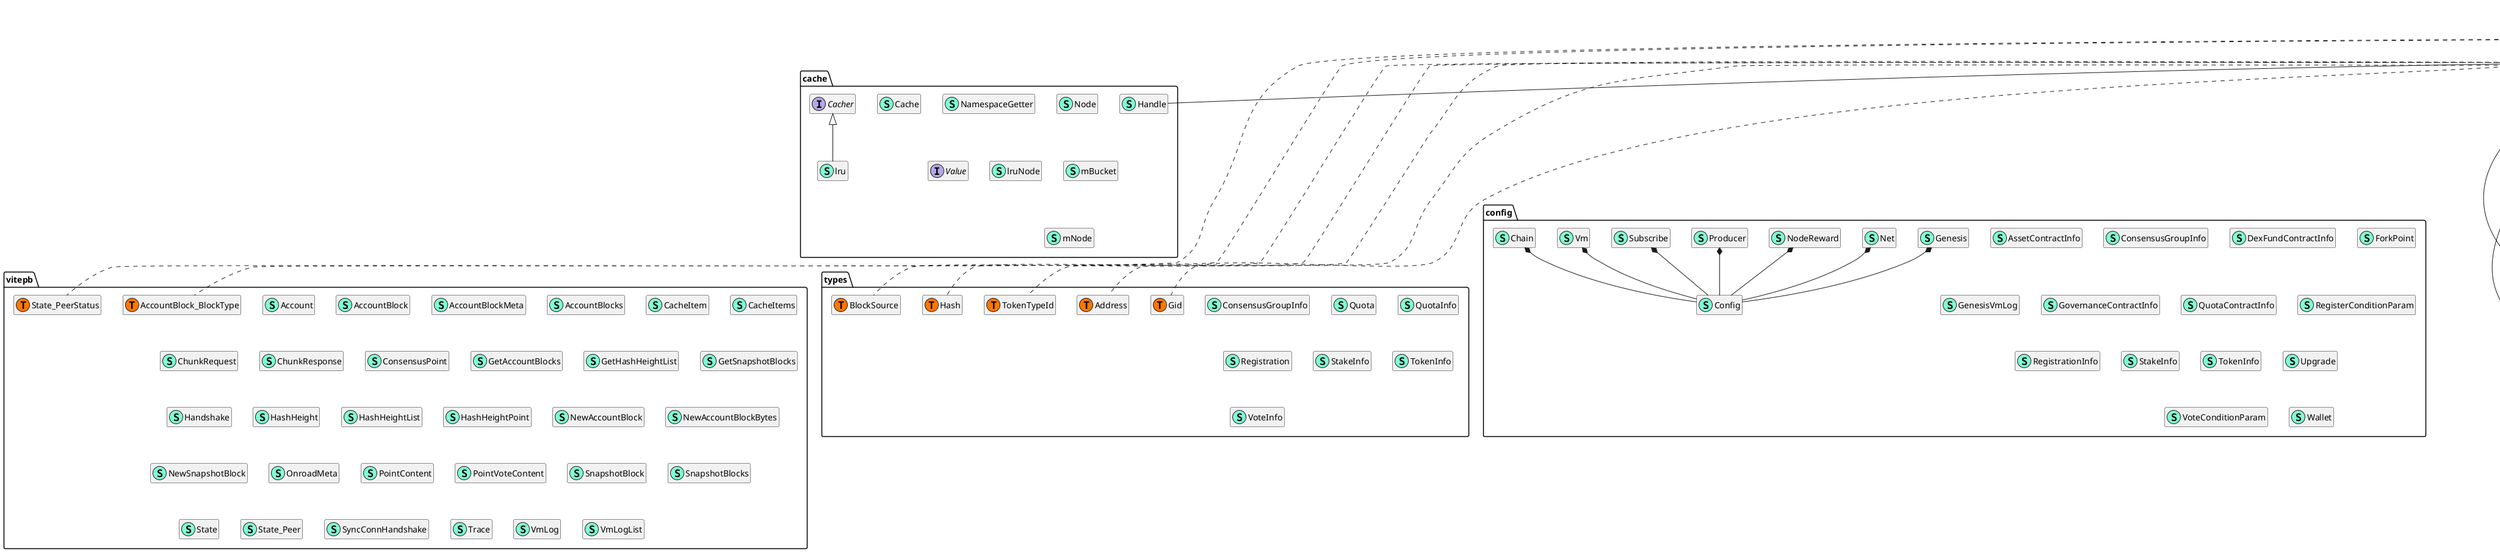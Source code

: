 @startuml
namespace bloom {
    class Buckets << (S,Aquamarine) >> {
        - data []byte
        - bucketSize uint8
        - max uint8
        - count uint
        - total uint

        - getBits(offset uint, length uint) uint32
        - setBits(offset uint32, length uint32, bits uint32) 

        + MaxBucketValue() uint8
        + FullRatio() float64
        + Set(bucket uint, value uint8) *Buckets
        + Get(bucket uint) uint32
        + Reset() *Buckets

    }
    class Filter << (S,Aquamarine) >> {
        - buckets []*Buckets
        - hash hash.Hash64
        - m uint
        - k uint
        - rw sync.RWMutex

        - testHashUnlocked(lower uint32, upper uint32) bool
        - addHashUnlocked(lower uint32, upper uint32) 

        + Test(data []byte) bool
        + Add(data []byte) 
        + TestAndAdd(data []byte) bool

    }
}


namespace cache {
    class Cache << (S,Aquamarine) >> {
        - mu sync.RWMutex
        - mHead unsafe.Pointer
        - nodes int32
        - size int32
        - cacher Cacher
        - closed bool

        - getBucket(hash uint32) (*mNode, *mBucket)
        - delete(n *Node) bool

        + Nodes() int
        + Size() int
        + Capacity() int
        + SetCapacity(capacity int) 
        + Get(ns uint64, key uint64, setFunc <font color=blue>func</font>() (int, Value)) *Handle
        + Delete(ns uint64, key uint64, onDel <font color=blue>func</font>() ) bool
        + Evict(ns uint64, key uint64) bool
        + EvictNS(ns uint64) 
        + EvictAll() 
        + Close() error
        + CloseWeak() error

    }
    interface Cacher  {
        + Capacity() int
        + SetCapacity(capacity int) 
        + Promote(n *Node) 
        + Ban(n *Node) 
        + Evict(n *Node) 
        + EvictNS(ns uint64) 
        + EvictAll() 
        + Close() error

    }
    class Handle << (S,Aquamarine) >> {
        - n unsafe.Pointer

        + Value() Value
        + Release() 

    }
    class NamespaceGetter << (S,Aquamarine) >> {
        + Cache *Cache
        + NS uint64

        + Get(key uint64, setFunc <font color=blue>func</font>() (int, Value)) *Handle

    }
    class Node << (S,Aquamarine) >> {
        - r *Cache
        - hash uint32
        - ns uint64
        - mu sync.Mutex
        - size int
        - value Value
        - ref int32
        - onDel []<font color=blue>func</font>() 

        + CacheData unsafe.Pointer

        - unref() 
        - unrefLocked() 

        + NS() uint64
        + Key() uint64
        + Size() int
        + Value() Value
        + Ref() int32
        + GetHandle() *Handle

    }
    interface Value  {
    }
    class lru << (S,Aquamarine) >> {
        - mu sync.Mutex
        - capacity int
        - used int
        - recent lruNode

        - reset() 

        + Capacity() int
        + SetCapacity(capacity int) 
        + Promote(n *Node) 
        + Ban(n *Node) 
        + Evict(n *Node) 
        + EvictNS(ns uint64) 
        + EvictAll() 
        + Close() error

    }
    class lruNode << (S,Aquamarine) >> {
        - n *Node
        - h *Handle
        - ban bool
        - next *lruNode

        - insert(at *lruNode) 
        - remove() 

    }
    class mBucket << (S,Aquamarine) >> {
        - mu sync.Mutex
        - node []*Node
        - frozen bool

        - freeze() []*Node
        - get(r *Cache, h *mNode, hash uint32, ns uint64, key uint64, noset bool) (bool, *Node)
        - delete(r *Cache, h *mNode, hash uint32, ns uint64, key uint64) bool

    }
    class mNode << (S,Aquamarine) >> {
        - buckets []unsafe.Pointer
        - mask uint32
        - pred unsafe.Pointer
        - resizeInProgess int32
        - overflow int32
        - growThreshold int32
        - shrinkThreshold int32

        - initBucket(i uint32) *mBucket
        - initBuckets() 

    }
}

"util.Releaser" <|-- "cache.Handle"
"cache.Cacher" <|-- "cache.lru"

namespace common {
    class CondTimer << (S,Aquamarine) >> {
        - cd *sync.Cond
        - notifyNum uint32
        - closed <font color=blue>chan</font> <font color=blue>struct</font>{}

        + Wait() 
        + Broadcast() 
        + Signal() 
        + Start(t time.Duration) 
        + Stop() 

    }
    interface Lifecycle  {
        + Init() 
        + Start() 
        + Stop() 
        + GetStatus() int32

    }
    class LifecycleStatus << (S,Aquamarine) >> {
        + Status int32

        + PreInit() bool
        + PostInit() bool
        + PreStart() bool
        + PostStart() bool
        + PreStop() bool
        + PostStop() bool
        + Stopped() bool
        + GetStatus() int32

    }
    class NonBlockLock << (S,Aquamarine) >> {
        - b int32

        + TryLock() bool
        + Lock() 
        + UnLock() bool

    }
    class TimeoutCond << (S,Aquamarine) >> {
        - notifyNum uint32
        - signal <font color=blue>chan</font> uint8

        + L sync.Locker

        + Wait() 
        + WaitTimeout(t time.Duration) error
        + Broadcast() 
        + Signal() 

    }
    class Version << (S,Aquamarine) >> {
        - version uint64

        + Inc() 
        + Val() uint64

    }
}


namespace comparer {
    interface BasicComparer  {
        + Compare(a []byte, b []byte) int

    }
    interface Comparer  {
        + Name() string
        + Separator(dst []byte, a []byte, b []byte) []byte
        + Successor(dst []byte, b []byte) []byte

    }
    class bytesComparer << (S,Aquamarine) >> {
        + Compare(a []byte, b []byte) int
        + Name() string
        + Separator(dst []byte, a []byte, b []byte) []byte
        + Successor(dst []byte, b []byte) []byte

    }
}
"comparer.BasicComparer" *-- "comparer.Comparer"

"comparer.BasicComparer" <|-- "comparer.bytesComparer"
"comparer.Comparer" <|-- "comparer.bytesComparer"

namespace config {
    class AssetContractInfo << (S,Aquamarine) >> {
        + TokenInfoMap <font color=blue>map</font>[string]*TokenInfo
        + LogList []*GenesisVmLog

    }
    class Chain << (S,Aquamarine) >> {
        + LedgerGcRetain uint64
        + GenesisFile string
        + LedgerGc bool
        + OpenPlugins bool
        + VmLogWhiteList []types.Address
        + VmLogAll bool

    }
    class Config << (S,Aquamarine) >> {
        + DataDir string
        + LogLevel string

        + RunLogDir() string

    }
    class ConsensusGroupInfo << (S,Aquamarine) >> {
        + NodeCount uint8
        + Interval int64
        + PerCount int64
        + RandCount uint8
        + RandRank uint8
        + Repeat uint16
        + CheckLevel uint8
        + CountingTokenId types.TokenTypeId
        + RegisterConditionId uint8
        + RegisterConditionParam RegisterConditionParam
        + VoteConditionId uint8
        + VoteConditionParam VoteConditionParam
        + Owner types.Address
        + StakeAmount *big.Int
        + ExpirationHeight uint64

    }
    class DexFundContractInfo << (S,Aquamarine) >> {
        + Owner *types.Address

    }
    class ForkPoint << (S,Aquamarine) >> {
        + Height uint64
        + Version uint32

    }
    class Genesis << (S,Aquamarine) >> {
        + GenesisAccountAddress *types.Address
        + UpgradeCfg *Upgrade
        + GovernanceInfo *GovernanceContractInfo
        + AssetInfo *AssetContractInfo
        + QuotaInfo *QuotaContractInfo
        + AccountBalanceMap <font color=blue>map</font>[string]<font color=blue>map</font>[string]*big.Int
        + DexFundInfo *DexFundContractInfo

        + UnmarshalJSON(data []byte) error

    }
    class GenesisVmLog << (S,Aquamarine) >> {
        + Data string
        + Topics []types.Hash

    }
    class GovernanceContractInfo << (S,Aquamarine) >> {
        + ConsensusGroupInfoMap <font color=blue>map</font>[string]*ConsensusGroupInfo
        + RegistrationInfoMap <font color=blue>map</font>[string]<font color=blue>map</font>[string]*RegistrationInfo
        + HisNameMap <font color=blue>map</font>[string]<font color=blue>map</font>[string]string
        + VoteStatusMap <font color=blue>map</font>[string]<font color=blue>map</font>[string]string

    }
    class Net << (S,Aquamarine) >> {
        + Single bool
        + Name string
        + NetID int
        + ListenInterface string
        + Port int
        + FilePort int
        + PublicAddress string
        + FilePublicAddress string
        + DataDir string
        + PeerKey string
        + Discover bool
        + BootNodes []string
        + BootSeeds []string
        + StaticNodes []string
        + MaxPeers int
        + MaxInboundRatio int
        + MinPeers int
        + MaxPendingPeers int
        + ForwardStrategy string
        + AccessControl string
        + AccessAllowKeys []string
        + AccessDenyKeys []string
        + BlackBlockHashList []string
        + WhiteBlockList []string
        + MineKey ed25519.PrivateKey

        + Init() (ed25519.PrivateKey, error)

    }
    class NodeReward << (S,Aquamarine) >> {
        + RewardAddr string
        + Name string
        + SecretPub *string

    }
    class Producer << (S,Aquamarine) >> {
        - coinbase types.Address
        - index uint32

        + Producer bool
        + Coinbase string
        + EntropyStorePath string
        + ExternalMiner bool

        + IsMine() bool
        + GetCoinbase() types.Address
        + GetIndex() uint32
        + Parse() error

    }
    class QuotaContractInfo << (S,Aquamarine) >> {
        + StakeInfoMap <font color=blue>map</font>[string][]*StakeInfo
        + StakeBeneficialMap <font color=blue>map</font>[string]*big.Int

    }
    class RegisterConditionParam << (S,Aquamarine) >> {
        + StakeAmount *big.Int
        + StakeToken types.TokenTypeId
        + StakeHeight uint64

    }
    class RegistrationInfo << (S,Aquamarine) >> {
        + BlockProducingAddress *types.Address
        + StakeAddress *types.Address
        + Amount *big.Int
        + ExpirationHeight uint64
        + RewardTime int64
        + RevokeTime int64
        + HistoryAddressList []types.Address

    }
    class StakeInfo << (S,Aquamarine) >> {
        + Amount *big.Int
        + ExpirationHeight uint64
        + Beneficiary *types.Address

    }
    class Subscribe << (S,Aquamarine) >> {
        + IsSubscribe bool

    }
    class TokenInfo << (S,Aquamarine) >> {
        + TokenName string
        + TokenSymbol string
        + TotalSupply *big.Int
        + Decimals uint8
        + Owner types.Address
        + MaxSupply *big.Int
        + IsOwnerBurnOnly bool
        + IsReIssuable bool

    }
    class Upgrade << (S,Aquamarine) >> {
        + Level string
        + Points <font color=blue>map</font>[string]*upgrade.UpgradePoint

        + MakeUpgradeBox() upgrade.UpgradeBox

    }
    class Vm << (S,Aquamarine) >> {
        + IsVmTest bool
        + IsUseVmTestParam bool
        + IsUseQuotaTestParam bool
        + IsVmDebug bool

    }
    class VoteConditionParam << (S,Aquamarine) >> {
    }
    class Wallet << (S,Aquamarine) >> {
        + DataDir string
        + MaxSearchIndex uint32

    }
}
"config.Chain" *-- "config.Config"
"config.Genesis" *-- "config.Config"
"config.Net" *-- "config.Config"
"config.NodeReward" *-- "config.Config"
"config.Producer" *-- "config.Config"
"config.Subscribe" *-- "config.Config"
"config.Vm" *-- "config.Config"


namespace db {
    class MemDB << (S,Aquamarine) >> {
        - storage *memdb.DB
        - seq uint64
        - copyMu sync.RWMutex

        + GetDb() *memdb.DB
        + GetSeq() uint64
        + Put(key []byte, value []byte) 
        + Delete(key []byte) 
        + Len() int
        + Size() int

    }
    class MergedIterator << (S,Aquamarine) >> {
        - cmp comparer.BasicComparer
        - isDelete <font color=blue>func</font>([]byte) bool
        - iters []interfaces.StorageIterator
        - iterStatus []byte
        - index int
        - keys [][]byte
        - prevKey []byte
        - err error
        - directionToNext bool

        - reset() 
        - step(toNext bool) bool

        + Last() bool
        + Prev() bool
        + Next() bool
        + Seek(seeKey []byte) bool
        + Key() []byte
        + Value() []byte
        + Error() error
        + Release() 

    }
}

"leveldb.BatchReplay" <|-- "db.MemDB"
"iterator.Iterator" <|-- "db.MergedIterator"
"util.Releaser" <|-- "db.MergedIterator"

namespace errors {
    class ErrCorrupted << (S,Aquamarine) >> {
        + Fd storage.FileDesc
        + Err error

        + Error() string

    }
    class ErrMissingFiles << (S,Aquamarine) >> {
        + Fds []storage.FileDesc

        + Error() string

    }
}


namespace filter {
    interface Buffer  {
        + Alloc(n int) []byte
        + Write(p []byte) (int, error)
        + WriteByte(c byte) error

    }
    interface Filter  {
        + Name() string
        + NewGenerator() FilterGenerator
        + Contains(filter []byte, key []byte) bool

    }
    interface FilterGenerator  {
        + Add(key []byte) 
        + Generate(b Buffer) 

    }
    class bloomFilter << (S,Aquamarine) >> {
        + Name() string
        + Contains(filter []byte, key []byte) bool
        + NewGenerator() FilterGenerator

    }
    class bloomFilterGenerator << (S,Aquamarine) >> {
        - n int
        - k uint8
        - keyHashes []uint32

        + Add(key []byte) 
        + Generate(b Buffer) 

    }
    class filter.bloomFilter << (T, #FF7700) >>  {
    }
}

"filter.Filter" <|-- "filter.bloomFilter"
"filter.FilterGenerator" <|-- "filter.bloomFilterGenerator"

namespace helper {
    interface Source64  {
        + Seed(seed int64) 
        + Uint64() uint64

    }
    class rngSource << (S,Aquamarine) >> {
        - tap int
        - feed int
        - vec []int64

        + Seed(seed int64) 
        + Uint64() uint64

    }
}

"helper.Source64" <|-- "helper.rngSource"

namespace hexutil {
    class Big << (S,Aquamarine) >> {
        + MarshalText() ([]byte, error)
        + UnmarshalJSON(input []byte) error
        + UnmarshalText(input []byte) error
        + ToInt() *big.Int
        + String() string

    }
    class Bytes << (S,Aquamarine) >> {
        + MarshalText() ([]byte, error)
        + UnmarshalJSON(input []byte) error
        + UnmarshalText(input []byte) error
        + String() string

    }
    class Uint << (S,Aquamarine) >> {
        + MarshalText() ([]byte, error)
        + UnmarshalJSON(input []byte) error
        + UnmarshalText(input []byte) error
        + String() string

    }
    class Uint64 << (S,Aquamarine) >> {
        + MarshalText() ([]byte, error)
        + UnmarshalJSON(input []byte) error
        + UnmarshalText(input []byte) error
        + String() string

    }
    class decError << (S,Aquamarine) >> {
        - msg string

        + Error() string

    }
    class hexutil.Big << (T, #FF7700) >>  {
    }
    class hexutil.Bytes << (T, #FF7700) >>  {
    }
    class hexutil.Uint << (T, #FF7700) >>  {
    }
    class hexutil.Uint64 << (T, #FF7700) >>  {
    }
    class "big.Int" as bigInt {
        'This class was created so that we can correctly have an alias pointing to this name. Since it contains dots that can break namespaces
    }
}


namespace iterator {
    interface Array  {
        + Index(i int) []byte

    }
    interface ArrayIndexer  {
        + Get(i int) Iterator

    }
    interface BasicArray  {
        + Len() int
        + Search(key []byte) int

    }
    interface CommonIterator  {
        + Valid() bool
        + Error() error

    }
    interface ErrorCallbackSetter  {
        + SetErrorCallback(f <font color=blue>func</font>(error) ) 

    }
    interface Iterator  {
        + Key() []byte
        + Value() []byte

    }
    interface IteratorIndexer  {
        + Get() Iterator

    }
    interface IteratorSeeker  {
        + First() bool
        + Last() bool
        + Seek(key []byte) bool
        + Next() bool
        + Prev() bool

    }
    class arrayIterator << (S,Aquamarine) >> {
        - array Array
        - pos int
        - key []byte

        - updateKV() 

        + Key() []byte
        + Value() []byte

    }
    class arrayIteratorIndexer << (S,Aquamarine) >> {
        - array ArrayIndexer

        + Get() Iterator

    }
    class basicArrayIterator << (S,Aquamarine) >> {
        - array BasicArray
        - pos int
        - err error

        + Valid() bool
        + First() bool
        + Last() bool
        + Seek(key []byte) bool
        + Next() bool
        + Prev() bool
        + Error() error

    }
    class emptyIterator << (S,Aquamarine) >> {
        - err error

        - rErr() 

        + Valid() bool
        + First() bool
        + Last() bool
        + Seek(key []byte) bool
        + Next() bool
        + Prev() bool
        + Key() []byte
        + Value() []byte
        + Error() error

    }
    class indexedIterator << (S,Aquamarine) >> {
        - index IteratorIndexer
        - strict bool
        - data Iterator
        - err error
        - errf <font color=blue>func</font>(error) 
        - closed bool

        - setData() 
        - clearData() 
        - indexErr() 
        - dataErr() bool

        + Valid() bool
        + First() bool
        + Last() bool
        + Seek(key []byte) bool
        + Next() bool
        + Prev() bool
        + Key() []byte
        + Value() []byte
        + Release() 
        + Error() error
        + SetErrorCallback(f <font color=blue>func</font>(error) ) 

    }
    class iterator.dir << (T, #FF7700) >>  {
    }
    class mergedIterator << (S,Aquamarine) >> {
        - cmp comparer.Comparer
        - iters []Iterator
        - strict bool
        - keys [][]byte
        - index int
        - dir dir
        - err error
        - errf <font color=blue>func</font>(error) 
        - releaser util.Releaser

        - iterErr(iter Iterator) bool
        - next() bool
        - prev() bool

        + Valid() bool
        + First() bool
        + Last() bool
        + Seek(key []byte) bool
        + Next() bool
        + Prev() bool
        + Key() []byte
        + Value() []byte
        + Release() 
        + SetReleaser(releaser util.Releaser) 
        + Error() error
        + SetErrorCallback(f <font color=blue>func</font>(error) ) 

    }
}
"iterator.BasicArray" *-- "iterator.Array"
"iterator.BasicArray" *-- "iterator.ArrayIndexer"
"iterator.IteratorSeeker" *-- "iterator.CommonIterator"
"iterator.CommonIterator" *-- "iterator.Iterator"
"iterator.CommonIterator" *-- "iterator.IteratorIndexer"
"iterator.basicArrayIterator" *-- "iterator.arrayIterator"
"iterator.basicArrayIterator" *-- "iterator.arrayIteratorIndexer"
"util.BasicReleaser" *-- "iterator.basicArrayIterator"
"util.BasicReleaser" *-- "iterator.emptyIterator"
"util.BasicReleaser" *-- "iterator.indexedIterator"

"iterator.Iterator" <|-- "iterator.arrayIterator"
"iterator.IteratorIndexer" <|-- "iterator.arrayIteratorIndexer"
"iterator.CommonIterator" <|-- "iterator.basicArrayIterator"
"iterator.IteratorSeeker" <|-- "iterator.basicArrayIterator"
"iterator.CommonIterator" <|-- "iterator.emptyIterator"
"iterator.Iterator" <|-- "iterator.emptyIterator"
"iterator.IteratorSeeker" <|-- "iterator.emptyIterator"
"iterator.CommonIterator" <|-- "iterator.indexedIterator"
"iterator.ErrorCallbackSetter" <|-- "iterator.indexedIterator"
"iterator.Iterator" <|-- "iterator.indexedIterator"
"iterator.IteratorSeeker" <|-- "iterator.indexedIterator"
"util.Releaser" <|-- "iterator.indexedIterator"
"iterator.CommonIterator" <|-- "iterator.mergedIterator"
"iterator.ErrorCallbackSetter" <|-- "iterator.mergedIterator"
"iterator.Iterator" <|-- "iterator.mergedIterator"
"iterator.IteratorSeeker" <|-- "iterator.mergedIterator"
"util.ReleaseSetter" <|-- "iterator.mergedIterator"
"util.Releaser" <|-- "iterator.mergedIterator"

namespace journal {
    interface Dropper  {
        + Drop(err error) 

    }
    class ErrCorrupted << (S,Aquamarine) >> {
        + Size int
        + Reason string

        + Error() string

    }
    class Reader << (S,Aquamarine) >> {
        - r io.Reader
        - dropper Dropper
        - strict bool
        - checksum bool
        - seq int
        - i int
        - n int
        - last bool
        - err error
        - buf []byte

        - corrupt(n int, reason string, skip bool) error
        - nextChunk(first bool) error

        + Next() (io.Reader, error)
        + Reset(reader io.Reader, dropper Dropper, strict bool, checksum bool) error

    }
    class Writer << (S,Aquamarine) >> {
        - w io.Writer
        - seq int
        - f flusher
        - i int
        - written int
        - first bool
        - pending bool
        - err error
        - buf []byte

        - fillHeader(last bool) 
        - writeBlock() 
        - writePending() 

        + Close() error
        + Flush() error
        + Reset(writer io.Writer) error
        + Next() (io.Writer, error)

    }
    interface flusher  {
        + Flush() error

    }
    class singleReader << (S,Aquamarine) >> {
        - r *Reader
        - seq int
        - err error

        + Read(p []byte) (int, error)
        + ReadByte() (byte, error)

    }
    class singleWriter << (S,Aquamarine) >> {
        - w *Writer
        - seq int

        + Write(p []byte) (int, error)

    }
}

"journal.flusher" <|-- "journal.Writer"

namespace leveldb {
    class Batch << (S,Aquamarine) >> {
        - data []byte
        - index []batchIndex
        - internalLen int

        - grow(n int) 
        - appendRec(kt keyType, key []byte, value []byte) 
        - replayInternal(fn <font color=blue>func</font>(int, keyType, []byte, []byte) error) error
        - append(p *Batch) 
        - decode(data []byte, expectedLen int) error
        - putMem(seq uint64, mdb *memdb.DB) error
        - revertMem(seq uint64, mdb *memdb.DB) error

        + Put(key []byte, value []byte) 
        + Delete(key []byte) 
        + Dump() []byte
        + Load(data []byte) error
        + Replay(r BatchReplay) error
        + Len() int
        + Size() int
        + Reset() 
        + Append(p *Batch) 

    }
    interface BatchReplay  {
        + Put(key []byte, value []byte) 
        + Delete(key []byte) 

    }
    class DB << (S,Aquamarine) >> {
        - seq uint64
        - cWriteDelay int64
        - cWriteDelayN int32
        - inWritePaused int32
        - aliveSnaps int32
        - s *session
        - memMu sync.RWMutex
        - memPool <font color=blue>chan</font> *memdb.DB
        - mem *memDB
        - journal *journal.Writer
        - journalWriter storage.Writer
        - journalFd storage.FileDesc
        - frozenJournalFd storage.FileDesc
        - frozenSeq uint64
        - snapsMu sync.Mutex
        - snapsList *list.List
        - batchPool sync.Pool
        - writeMergeC <font color=blue>chan</font> writeMerge
        - writeMergedC <font color=blue>chan</font> bool
        - writeLockC <font color=blue>chan</font> <font color=blue>struct</font>{}
        - writeAckC <font color=blue>chan</font> error
        - writeDelay time.Duration
        - writeDelayN int
        - tr *Transaction
        - compCommitLk sync.Mutex
        - tcompCmdC <font color=blue>chan</font> cCmd
        - tcompPauseC <font color=blue>chan</font> <font color=blue>chan</font> <font color=blue>struct</font>{}
        - mcompCmdC <font color=blue>chan</font> cCmd
        - compErrC <font color=blue>chan</font> error
        - compPerErrC <font color=blue>chan</font> error
        - compErrSetC <font color=blue>chan</font> error
        - compWriteLocking bool
        - compStats cStats
        - memdbMaxLevel int
        - closeW sync.WaitGroup
        - closeC <font color=blue>chan</font> <font color=blue>struct</font>{}
        - closed uint32
        - closer io.Closer

        - recoverJournal() error
        - recoverJournalRO() error
        - get(auxm *memdb.DB, auxt tFiles, key []byte, seq uint64, ro *opt.ReadOptions) ([]byte, error)
        - has(auxm *memdb.DB, auxt tFiles, key []byte, seq uint64, ro *opt.ReadOptions) (bool, error)
        - compactionError() 
        - compactionTransact(name string, t compactionTransactInterface) 
        - compactionTransactFunc(name string, run <font color=blue>func</font>(*compactionTransactCounter) error, revert <font color=blue>func</font>() error) 
        - compactionExitTransact() 
        - compactionCommit(name string, rec *sessionRecord) 
        - memCompaction() 
        - tableCompaction(c *compaction, noTrivial bool) 
        - tableRangeCompaction(level int, umin []byte, umax []byte) error
        - tableAutoCompaction() 
        - tableNeedCompaction() bool
        - pauseCompaction(ch <font color=blue>chan</font> <font color=blue>struct</font>{}) 
        - compTrigger(compC <font color=blue>chan</font> cCmd) 
        - compTriggerWait(compC <font color=blue>chan</font> cCmd) error
        - compTriggerRange(compC <font color=blue>chan</font> cCmd, level int, min []byte, max []byte) error
        - mCompaction() 
        - tCompaction() 
        - newRawIterator(auxm *memDB, auxt tFiles, slice *util.Range, ro *opt.ReadOptions) iterator.Iterator
        - newIterator(auxm *memDB, auxt tFiles, seq uint64, slice *util.Range, ro *opt.ReadOptions) *dbIter
        - newRawIterator2(auxm *memdb.DB, auxt tFiles, slice *util.Range, ro *opt.ReadOptions) iterator.Iterator
        - newIterator2(auxm *memdb.DB, auxt tFiles, seq uint64, slice *util.Range, ro *opt.ReadOptions) *dbIter
        - iterSamplingRate() int
        - acquireSnapshot() *snapshotElement
        - releaseSnapshot(se *snapshotElement) 
        - minSeq() uint64
        - newSnapshot() *Snapshot
        - addSeq(delta uint64) 
        - sampleSeek(ikey internalKey) 
        - mpoolPut(mem *memdb.DB) 
        - mpoolGet(n int) *memDB
        - mpoolDrain() 
        - newMem(n int) (*memDB, error)
        - getMems() *memDB
        - getEffectiveMem() *memDB
        - hasFrozenMem() bool
        - getFrozenMem() *memDB
        - dropFrozenMem() 
        - clearMems() 
        - setClosed() bool
        - isClosed() bool
        - ok() error
        - waitCompaction() error
        - log(v ...<font color=blue>interface</font>{}) 
        - logf(format string, v ...<font color=blue>interface</font>{}) 
        - checkAndCleanFiles() error
        - writeJournal(batches []*Batch, seq uint64, sync bool) error
        - rotateMem(n int, wait bool) (*memDB, error)
        - flush(n int) (*memDB, int, error)
        - unlockWrite(overflow bool, merged int, err error) 
        - writeLocked(batch *Batch, ourBatch *Batch, merge bool, sync bool) error
        - putRec(kt keyType, key []byte, value []byte, wo *opt.WriteOptions) error

        + Get(key []byte, ro *opt.ReadOptions) ([]byte, error)
        + Get2(key []byte, ro *opt.ReadOptions, auxm *memdb.DB, seq uint64) ([]byte, error)
        + Has(key []byte, ro *opt.ReadOptions) (bool, error)
        + NewIterator(slice *util.Range, ro *opt.ReadOptions) iterator.Iterator
        + NewIterator2(slice *util.Range, ro *opt.ReadOptions, auxm *memdb.DB, seq uint64) iterator.Iterator
        + GetSnapshot() (*Snapshot, error)
        + GetProperty(name string) (string, error)
        + Stats(s *DBStats) error
        + SizeOf(ranges []util.Range) (Sizes, error)
        + Close() error
        + GetSeq() uint64
        + SetSeq(seq uint64) 
        + OpenTransaction() (*Transaction, error)
        + Write(batch *Batch, wo *opt.WriteOptions) error
        + Put(key []byte, value []byte, wo *opt.WriteOptions) error
        + Delete(key []byte, wo *opt.WriteOptions) error
        + CompactRange(r util.Range) error
        + SetReadOnly() error

    }
    class DBStats << (S,Aquamarine) >> {
        + WriteDelayCount int32
        + WriteDelayDuration time.Duration
        + WritePaused bool
        + AliveSnapshots int32
        + AliveIterators int32
        + IOWrite uint64
        + IORead uint64
        + BlockCacheSize int
        + OpenedTablesCount int
        + LevelSizes []int64
        + LevelTablesCounts []int
        + LevelRead []int64
        + LevelWrite []int64
        + LevelDurations []time.Duration

    }
    class ErrBatchCorrupted << (S,Aquamarine) >> {
        + Reason string

        + Error() string

    }
    class ErrInternalKeyCorrupted << (S,Aquamarine) >> {
        + Ikey []byte
        + Reason string

        + Error() string

    }
    class ErrManifestCorrupted << (S,Aquamarine) >> {
        + Field string
        + Reason string

        + Error() string

    }
    class IComparer << (S,Aquamarine) >> {
        - ucmp comparer.Comparer

        - uName() string
        - uCompare(a []byte, b []byte) int
        - uSeparator(dst []byte, a []byte, b []byte) []byte
        - uSuccessor(dst []byte, b []byte) []byte

        + Name() string
        + Compare(a []byte, b []byte) int
        + Separator(dst []byte, a []byte, b []byte) []byte
        + Successor(dst []byte, b []byte) []byte

    }
    interface Reader  {
        + Get(key []byte, ro *opt.ReadOptions) ([]byte, error)
        + NewIterator(slice *util.Range, ro *opt.ReadOptions) iterator.Iterator

    }
    class Sizes << (S,Aquamarine) >> {
        + Sum() int64

    }
    class Snapshot << (S,Aquamarine) >> {
        - db *DB
        - elem *snapshotElement
        - mu sync.RWMutex
        - released bool

        + String() string
        + Get(key []byte, ro *opt.ReadOptions) ([]byte, error)
        + Has(key []byte, ro *opt.ReadOptions) (bool, error)
        + NewIterator(slice *util.Range, ro *opt.ReadOptions) iterator.Iterator
        + Release() 

    }
    class Transaction << (S,Aquamarine) >> {
        - db *DB
        - lk sync.RWMutex
        - seq uint64
        - mem *memDB
        - tables tFiles
        - ikScratch []byte
        - rec sessionRecord
        - stats cStatStaging
        - closed bool

        - flush() error
        - put(kt keyType, key []byte, value []byte) error
        - setDone() 
        - discard() 

        + Get(key []byte, ro *opt.ReadOptions) ([]byte, error)
        + Has(key []byte, ro *opt.ReadOptions) (bool, error)
        + NewIterator(slice *util.Range, ro *opt.ReadOptions) iterator.Iterator
        + Put(key []byte, value []byte, wo *opt.WriteOptions) error
        + Delete(key []byte, wo *opt.WriteOptions) error
        + Write(b *Batch, wo *opt.WriteOptions) error
        + Commit() error
        + Discard() 

    }
    class atRecord << (S,Aquamarine) >> {
        - level int
        - num int64
        - size int64
        - imin internalKey
        - imax internalKey

    }
    class batchIndex << (S,Aquamarine) >> {
        - keyType keyType
        - keyPos int
        - valuePos int

        - k(data []byte) []byte
        - v(data []byte) []byte
        - kv(data []byte) []byte

    }
    interface byteReader  {
    }
    class cAuto << (S,Aquamarine) >> {
        - ackC <font color=blue>chan</font> error

        - ack(err error) 

    }
    interface cCmd  {
        - ack(err error) 

    }
    class cRange << (S,Aquamarine) >> {
        - level int
        - min []byte
        - ackC <font color=blue>chan</font> error

        - ack(err error) 

    }
    class cStat << (S,Aquamarine) >> {
        - duration time.Duration
        - read int64
        - write int64

        - add(n *cStatStaging) 
        - get() (time.Duration, int64)

    }
    class cStatStaging << (S,Aquamarine) >> {
        - start time.Time
        - duration time.Duration
        - on bool
        - read int64
        - write int64

        - startTimer() 
        - stopTimer() 

    }
    class cStats << (S,Aquamarine) >> {
        - lk sync.Mutex
        - stats []cStat

        - addStat(level int, n *cStatStaging) 
        - getStat(level int) (time.Duration, int64)

    }
    class cachedOptions << (S,Aquamarine) >> {
        - compactionExpandLimit []int
        - compactionGPOverlaps []int
        - compactionSourceLimit []int
        - compactionTableSize []int
        - compactionTotalSize []int64

        - cache() 

        + GetCompactionExpandLimit(level int) int
        + GetCompactionGPOverlaps(level int) int
        + GetCompactionSourceLimit(level int) int
        + GetCompactionTableSize(level int) int
        + GetCompactionTotalSize(level int) int64

    }
    class compaction << (S,Aquamarine) >> {
        - s *session
        - v *version
        - sourceLevel int
        - levels []tFiles
        - maxGPOverlaps int64
        - gp tFiles
        - gpi int
        - seenKey bool
        - gpOverlappedBytes int64
        - imin internalKey
        - tPtrs []int
        - released bool
        - snapGPI int
        - snapSeenKey bool
        - snapGPOverlappedBytes int64
        - snapTPtrs []int

        - save() 
        - restore() 
        - release() 
        - expand() 
        - trivial() bool
        - baseLevelForKey(ukey []byte) bool
        - shouldStopBefore(ikey internalKey) bool
        - newIterator() iterator.Iterator

    }
    class compactionTransactCounter << (S,Aquamarine) >> {
        - incr() 

    }
    class compactionTransactFunc << (S,Aquamarine) >> {
        - runFunc <font color=blue>func</font>(*compactionTransactCounter) error
        - revertFunc <font color=blue>func</font>() error

        - run(cnt *compactionTransactCounter) error
        - revert() error

    }
    interface compactionTransactInterface  {
        - run(cnt *compactionTransactCounter) error
        - revert() error

    }
    class cpRecord << (S,Aquamarine) >> {
        - level int
        - ikey internalKey

    }
    class dbIter << (S,Aquamarine) >> {
        - db *DB
        - icmp *IComparer
        - iter iterator.Iterator
        - seq uint64
        - strict bool
        - smaplingGap int
        - dir dir
        - key []byte
        - value []byte
        - err error
        - releaser util.Releaser

        - sampleSeek() 
        - setErr(err error) 
        - iterErr() 
        - next() bool
        - prev() bool

        + Valid() bool
        + First() bool
        + Last() bool
        + Seek(key []byte) bool
        + Next() bool
        + Prev() bool
        + Key() []byte
        + Value() []byte
        + Release() 
        + SetReleaser(releaser util.Releaser) 
        + Error() error

    }
    class dropper << (S,Aquamarine) >> {
        - s *session
        - fd storage.FileDesc

        + Drop(err error) 

    }
    class dtRecord << (S,Aquamarine) >> {
        - level int
        - num int64

    }
    class fdSorter << (S,Aquamarine) >> {
        + Len() int
        + Less(i int, j int) bool
        + Swap(i int, j int) 

    }
    class iFilter << (S,Aquamarine) >> {
        + Contains(filter []byte, key []byte) bool
        + NewGenerator() filter.FilterGenerator

    }
    class iFilterGenerator << (S,Aquamarine) >> {
        + Add(key []byte) 

    }
    class iStorage << (S,Aquamarine) >> {
        - read uint64
        - write uint64

        - reads() uint64
        - writes() uint64

        + Open(fd storage.FileDesc) (storage.Reader, error)
        + Create(fd storage.FileDesc) (storage.Writer, error)

    }
    class iStorageReader << (S,Aquamarine) >> {
        - c *iStorage

        + Read(p []byte) (int, error)
        + ReadAt(p []byte, off int64) (int, error)

    }
    class iStorageWriter << (S,Aquamarine) >> {
        - c *iStorage

        + Write(p []byte) (int, error)

    }
    class internalKey << (S,Aquamarine) >> {
        - assert() 
        - ukey() []byte
        - num() uint64
        - parseNum() (uint64, keyType)

        + String() string

    }
    class keyType << (S,Aquamarine) >> {
        + String() string

    }
    class leveldb.Sizes << (T, #FF7700) >>  {
    }
    class leveldb.compactionTransactCounter << (T, #FF7700) >>  {
    }
    class leveldb.dir << (T, #FF7700) >>  {
    }
    class leveldb.fdSorter << (T, #FF7700) >>  {
    }
    class leveldb.internalKey << (T, #FF7700) >>  {
    }
    class leveldb.keyType << (T, #FF7700) >>  {
    }
    class leveldb.tFiles << (T, #FF7700) >>  {
    }
    class memDB << (S,Aquamarine) >> {
        - db *DB
        - ref int32

        - getref() int32
        - incref() 
        - decref() 

    }
    class memdbReleaser << (S,Aquamarine) >> {
        - once sync.Once
        - m *memDB

        + Release() 

    }
    class session << (S,Aquamarine) >> {
        - stNextFileNum int64
        - stJournalNum int64
        - stPrevJournalNum int64
        - stTempFileNum int64
        - stSeqNum uint64
        - stor *iStorage
        - storLock storage.Locker
        - o *cachedOptions
        - icmp *IComparer
        - tops *tOps
        - fileRef <font color=blue>map</font>[int64]int
        - manifest *journal.Writer
        - manifestWriter storage.Writer
        - manifestFd storage.FileDesc
        - stCompPtrs []internalKey
        - stVersion *version
        - vmu sync.Mutex

        - setOptions(o *opt.Options) 
        - close() 
        - release() 
        - create() error
        - recover() error
        - commit(r *sessionRecord) error
        - pickMemdbLevel(umin []byte, umax []byte, maxLevel int) int
        - flushMemdb(rec *sessionRecord, mdb *memdb.DB, maxLevel int) (int, error)
        - pickCompaction() *compaction
        - getCompactionRange(sourceLevel int, umin []byte, umax []byte, noLimit bool) *compaction
        - log(v ...<font color=blue>interface</font>{}) 
        - logf(format string, v ...<font color=blue>interface</font>{}) 
        - newTemp() storage.FileDesc
        - addFileRef(fd storage.FileDesc, ref int) int
        - version() *version
        - tLen(level int) int
        - setVersion(v *version) 
        - nextFileNum() int64
        - setNextFileNum(num int64) 
        - markFileNum(num int64) 
        - allocFileNum() int64
        - reuseFileNum(num int64) 
        - setCompPtr(level int, ik internalKey) 
        - getCompPtr(level int) internalKey
        - fillRecord(r *sessionRecord, snapshot bool) 
        - recordCommited(rec *sessionRecord) 
        - newManifest(rec *sessionRecord, v *version) error
        - flushManifest(rec *sessionRecord) error

    }
    class sessionRecord << (S,Aquamarine) >> {
        - hasRec int
        - comparer string
        - journalNum int64
        - prevJournalNum int64
        - nextFileNum int64
        - seqNum uint64
        - compPtrs []cpRecord
        - addedTables []atRecord
        - deletedTables []dtRecord
        - scratch []byte
        - err error

        - has(rec int) bool
        - setComparer(name string) 
        - setJournalNum(num int64) 
        - setPrevJournalNum(num int64) 
        - setNextFileNum(num int64) 
        - setSeqNum(num uint64) 
        - addCompPtr(level int, ikey internalKey) 
        - resetCompPtrs() 
        - addTable(level int, num int64, size int64, imin internalKey, imax internalKey) 
        - addTableFile(level int, t *tFile) 
        - resetAddedTables() 
        - delTable(level int, num int64) 
        - resetDeletedTables() 
        - putUvarint(w io.Writer, x uint64) 
        - putVarint(w io.Writer, x int64) 
        - putBytes(w io.Writer, x []byte) 
        - encode(w io.Writer) error
        - readUvarintMayEOF(field string, r io.ByteReader, mayEOF bool) uint64
        - readUvarint(field string, r io.ByteReader) uint64
        - readVarint(field string, r io.ByteReader) int64
        - readBytes(field string, r byteReader) []byte
        - readLevel(field string, r io.ByteReader) int
        - decode(r io.Reader) error

    }
    class snapshotElement << (S,Aquamarine) >> {
        - seq uint64
        - ref int
        - e *list.Element

    }
    class tFile << (S,Aquamarine) >> {
        - fd storage.FileDesc
        - seekLeft int32
        - size int64
        - imin internalKey

        - after(icmp *IComparer, ukey []byte) bool
        - before(icmp *IComparer, ukey []byte) bool
        - overlaps(icmp *IComparer, umin []byte, umax []byte) bool
        - consumeSeek() int32

    }
    class tFiles << (S,Aquamarine) >> {
        - nums() string
        - lessByKey(icmp *IComparer, i int, j int) bool
        - lessByNum(i int, j int) bool
        - sortByKey(icmp *IComparer) 
        - sortByNum() 
        - size() int64
        - searchMin(icmp *IComparer, ikey internalKey) int
        - searchMax(icmp *IComparer, ikey internalKey) int
        - overlaps(icmp *IComparer, umin []byte, umax []byte, unsorted bool) bool
        - getOverlaps(dst tFiles, icmp *IComparer, umin []byte, umax []byte, overlapped bool) tFiles
        - getRange(icmp *IComparer) internalKey
        - newIndexIterator(tops *tOps, icmp *IComparer, slice *util.Range, ro *opt.ReadOptions) iterator.IteratorIndexer

        + Len() int
        + Swap(i int, j int) 

    }
    class tFilesArrayIndexer << (S,Aquamarine) >> {
        - tops *tOps
        - icmp *IComparer
        - slice *util.Range
        - ro *opt.ReadOptions

        + Search(key []byte) int
        + Get(i int) iterator.Iterator

    }
    class tFilesSortByKey << (S,Aquamarine) >> {
        - icmp *IComparer

        + Less(i int, j int) bool

    }
    class tFilesSortByNum << (S,Aquamarine) >> {
        + Less(i int, j int) bool

    }
    class tOps << (S,Aquamarine) >> {
        - s *session
        - noSync bool
        - cache *cache.Cache
        - bcache *cache.Cache
        - bpool *util.BufferPool

        - create() (*tWriter, error)
        - createFrom(src iterator.Iterator) (*tFile, int, error)
        - open(f *tFile) (*cache.Handle, error)
        - find(f *tFile, key []byte, ro *opt.ReadOptions) ([]byte, error)
        - findKey(f *tFile, key []byte, ro *opt.ReadOptions) ([]byte, error)
        - offsetOf(f *tFile, key []byte) (int64, error)
        - newIterator(f *tFile, slice *util.Range, ro *opt.ReadOptions) iterator.Iterator
        - remove(f *tFile) 
        - close() 

    }
    class tSet << (S,Aquamarine) >> {
        - level int
        - table *tFile

    }
    class tWriter << (S,Aquamarine) >> {
        - t *tOps
        - fd storage.FileDesc
        - w storage.Writer
        - tw *table.Writer
        - first []byte

        - append(key []byte, value []byte) error
        - empty() bool
        - close() 
        - finish() (*tFile, error)
        - drop() 

    }
    class tableCompactionBuilder << (S,Aquamarine) >> {
        - db *DB
        - s *session
        - c *compaction
        - rec *sessionRecord
        - stat0 *cStatStaging
        - snapHasLastUkey bool
        - snapLastUkey []byte
        - snapLastSeq uint64
        - snapIter int
        - snapKerrCnt int
        - snapDropCnt int
        - kerrCnt int
        - dropCnt int
        - minSeq uint64
        - strict bool
        - tableSize int
        - tw *tWriter

        - appendKV(key []byte, value []byte) error
        - needFlush() bool
        - flush() error
        - cleanup() 
        - run(cnt *compactionTransactCounter) error
        - revert() error

    }
    class tablesScratch << (S,Aquamarine) >> {
        - added <font color=blue>map</font>[int64]atRecord
        - deleted <font color=blue>map</font>[int64]<font color=blue>struct</font>{}

    }
    class version << (S,Aquamarine) >> {
        - s *session
        - levels []tFiles
        - cLevel int
        - cScore float64
        - cSeek unsafe.Pointer
        - closing bool
        - ref int
        - released bool

        - incref() 
        - releaseNB() 
        - release() 
        - walkOverlapping(aux tFiles, ikey internalKey, f <font color=blue>func</font>(int, *tFile) bool, lf <font color=blue>func</font>(int) bool) 
        - get(aux tFiles, ikey internalKey, ro *opt.ReadOptions, noValue bool) ([]byte, bool, error)
        - sampleSeek(ikey internalKey) bool
        - getIterators(slice *util.Range, ro *opt.ReadOptions) []iterator.Iterator
        - newStaging() *versionStaging
        - spawn(r *sessionRecord) *version
        - fillRecord(r *sessionRecord) 
        - tLen(level int) int
        - offsetOf(ikey internalKey) (int64, error)
        - pickMemdbLevel(umin []byte, umax []byte, maxLevel int) int
        - computeCompaction() 
        - needCompaction() bool

    }
    class versionReleaser << (S,Aquamarine) >> {
        - v *version
        - once bool

        + Release() 

    }
    class versionStaging << (S,Aquamarine) >> {
        - base *version
        - levels []tablesScratch

        - getScratch(level int) *tablesScratch
        - commit(r *sessionRecord) 
        - finish() *version

    }
    class writeMerge << (S,Aquamarine) >> {
        - sync bool
        - batch *Batch
        - keyType keyType
        - key []byte

    }
    class "[]storage.FileDesc" as storageFileDesc {
        'This class was created so that we can correctly have an alias pointing to this name. Since it contains dots that can break namespaces
    }
}
"opt.Options" *-- "leveldb.cachedOptions"
"filter.Filter" *-- "leveldb.iFilter"
"filter.FilterGenerator" *-- "leveldb.iFilterGenerator"
"storage.Storage" *-- "leveldb.iStorage"
"storage.Reader" *-- "leveldb.iStorageReader"
"storage.Writer" *-- "leveldb.iStorageWriter"
"memdb.DB" *-- "leveldb.memDB"
"leveldb.tFiles" *-- "leveldb.tFilesArrayIndexer"
"leveldb.tFiles" *-- "leveldb.tFilesSortByKey"
"leveldb.tFiles" *-- "leveldb.tFilesSortByNum"

"leveldb.BatchReplay" <|-- "leveldb.Batch"
"leveldb.Reader" <|-- "leveldb.DB"
"comparer.BasicComparer" <|-- "leveldb.IComparer"
"comparer.Comparer" <|-- "leveldb.IComparer"
"leveldb.Reader" <|-- "leveldb.Snapshot"
"util.Releaser" <|-- "leveldb.Snapshot"
"leveldb.Reader" <|-- "leveldb.Transaction"
"leveldb.cCmd" <|-- "leveldb.cAuto"
"leveldb.cCmd" <|-- "leveldb.cRange"
"leveldb.compactionTransactInterface" <|-- "leveldb.compactionTransactFunc"
"iterator.CommonIterator" <|-- "leveldb.dbIter"
"iterator.Iterator" <|-- "leveldb.dbIter"
"iterator.IteratorSeeker" <|-- "leveldb.dbIter"
"util.ReleaseSetter" <|-- "leveldb.dbIter"
"util.Releaser" <|-- "leveldb.dbIter"
"journal.Dropper" <|-- "leveldb.dropper"
"util.Releaser" <|-- "leveldb.memdbReleaser"
"iterator.ArrayIndexer" <|-- "leveldb.tFilesArrayIndexer"
"leveldb.compactionTransactInterface" <|-- "leveldb.tableCompactionBuilder"
"util.Releaser" <|-- "leveldb.versionReleaser"

namespace math {
    class HexOrDecimal256 << (S,Aquamarine) >> {
        + UnmarshalText(input []byte) error
        + MarshalText() ([]byte, error)

    }
    class HexOrDecimal64 << (S,Aquamarine) >> {
        + UnmarshalText(input []byte) error
        + MarshalText() ([]byte, error)

    }
    class math.HexOrDecimal256 << (T, #FF7700) >>  {
    }
    class math.HexOrDecimal64 << (T, #FF7700) >>  {
    }
    class "big.Int" as bigInt {
        'This class was created so that we can correctly have an alias pointing to this name. Since it contains dots that can break namespaces
    }
}


namespace memdb {
    class DB << (S,Aquamarine) >> {
        - cmp comparer.BasicComparer
        - rnd *rand.Rand
        - mu sync.RWMutex
        - kvData []byte
        - nodeData []int
        - prevNode []int
        - maxHeight int
        - n int
        - kvSize int

        - randHeight() int
        - findGE(key []byte, prev bool) (int, bool)
        - findLT(key []byte) int
        - findLast() int
        - copy(newDB *DB) *DB

        + Copy() *DB
        + Copy2(bytesGetter <font color=blue>func</font>(int) []byte, intGetter <font color=blue>func</font>(int) []int) *DB
        + Destroy2(putter <font color=blue>func</font>(<font color=blue>interface</font>{}) ) 
        + Put(key []byte, value []byte) error
        + Delete(key []byte) error
        + Contains(key []byte) bool
        + Get(key []byte) ([]byte, error)
        + Find(key []byte) ([]byte, error)
        + NewIterator(slice *util.Range) iterator.Iterator
        + Capacity() int
        + Size() int
        + Free() int
        + Len() int
        + Reset() 

    }
    class dbIter << (S,Aquamarine) >> {
        - p *DB
        - slice *util.Range
        - node int
        - forward bool
        - key []byte
        - err error

        - fill(checkStart bool, checkLimit bool) bool

        + Valid() bool
        + First() bool
        + Last() bool
        + Seek(key []byte) bool
        + Next() bool
        + Prev() bool
        + Key() []byte
        + Value() []byte
        + Error() error
        + Release() 

    }
    class globalSource << (S,Aquamarine) >> {
        - s rand.Source64
        - mu sync.Mutex

        + Int63() int64
        + Seed(seed int64) 
        + Uint64() uint64

    }
}
"util.BasicReleaser" *-- "memdb.dbIter"

"iterator.CommonIterator" <|-- "memdb.dbIter"
"iterator.Iterator" <|-- "memdb.dbIter"
"iterator.IteratorSeeker" <|-- "memdb.dbIter"
"util.Releaser" <|-- "memdb.dbIter"
"helper.Source64" <|-- "memdb.globalSource"

namespace opt {
    interface Cacher  {
        + New(capacity int) cache.Cacher

    }
    class CacherFunc << (S,Aquamarine) >> {
        + NewFunc <font color=blue>func</font>(int) cache.Cacher

        + New(capacity int) cache.Cacher

    }
    class Compression << (S,Aquamarine) >> {
        + String() string

    }
    class Options << (S,Aquamarine) >> {
        + AltFilters []filter.Filter
        + BlockCacher Cacher
        + BlockCacheCapacity int
        + BlockRestartInterval int
        + BlockSize int
        + CompactionExpandLimitFactor int
        + CompactionGPOverlapsFactor int
        + CompactionL0Trigger int
        + CompactionSourceLimitFactor int
        + CompactionTableSize int
        + CompactionTableSizeMultiplier float64
        + CompactionTableSizeMultiplierPerLevel []float64
        + CompactionTotalSize int
        + CompactionTotalSizeMultiplier float64
        + CompactionTotalSizeMultiplierPerLevel []float64
        + Comparer comparer.Comparer
        + Compression Compression
        + DisableBufferPool bool
        + DisableBlockCache bool
        + DisableCompactionBackoff bool
        + DisableLargeBatchTransaction bool
        + ErrorIfExist bool
        + ErrorIfMissing bool
        + Filter filter.Filter
        + IteratorSamplingRate int
        + NoSync bool
        + NoWriteMerge bool
        + OpenFilesCacher Cacher
        + OpenFilesCacheCapacity int
        + ReadOnly bool
        + Strict Strict
        + WriteBuffer int
        + WriteL0PauseTrigger int
        + WriteL0SlowdownTrigger int

        + GetAltFilters() []filter.Filter
        + GetBlockCacher() Cacher
        + GetBlockCacheCapacity() int
        + GetBlockRestartInterval() int
        + GetBlockSize() int
        + GetCompactionExpandLimit(level int) int
        + GetCompactionGPOverlaps(level int) int
        + GetCompactionL0Trigger() int
        + GetCompactionSourceLimit(level int) int
        + GetCompactionTableSize(level int) int
        + GetCompactionTotalSize(level int) int64
        + GetComparer() comparer.Comparer
        + GetCompression() Compression
        + GetDisableBufferPool() bool
        + GetDisableBlockCache() bool
        + GetDisableCompactionBackoff() bool
        + GetDisableLargeBatchTransaction() bool
        + GetErrorIfExist() bool
        + GetErrorIfMissing() bool
        + GetFilter() filter.Filter
        + GetIteratorSamplingRate() int
        + GetNoSync() bool
        + GetNoWriteMerge() bool
        + GetOpenFilesCacher() Cacher
        + GetOpenFilesCacheCapacity() int
        + GetReadOnly() bool
        + GetStrict(strict Strict) bool
        + GetWriteBuffer() int
        + GetWriteL0PauseTrigger() int
        + GetWriteL0SlowdownTrigger() int

    }
    class ReadOptions << (S,Aquamarine) >> {
        + DontFillCache bool
        + Strict Strict

        + GetDontFillCache() bool
        + GetStrict(strict Strict) bool

    }
    class WriteOptions << (S,Aquamarine) >> {
        + NoWriteMerge bool
        + Sync bool

        + GetNoWriteMerge() bool
        + GetSync() bool

    }
    class opt.Compression << (T, #FF7700) >>  {
    }
    class opt.Strict << (T, #FF7700) >>  {
    }
}

"opt.Cacher" <|-- "opt.CacherFunc"

namespace storage {
    class ErrCorrupted << (S,Aquamarine) >> {
        + Fd FileDesc
        + Err error

        + Error() string

    }
    class FileDesc << (S,Aquamarine) >> {
        + Type FileType
        + Num int64

        + String() string
        + Zero() bool

    }
    class FileType << (S,Aquamarine) >> {
        + String() string

    }
    interface Locker  {
        + Unlock() 

    }
    interface Reader  {
    }
    interface Storage  {
        + Lock() (Locker, error)
        + Log(str string) 
        + SetMeta(fd FileDesc) error
        + GetMeta() (FileDesc, error)
        + List(ft FileType) ([]FileDesc, error)
        + Open(fd FileDesc) (Reader, error)
        + Create(fd FileDesc) (Writer, error)
        + Remove(fd FileDesc) error
        + Rename(oldfd FileDesc, newfd FileDesc) error
        + Close() error

    }
    interface Syncer  {
        + Sync() error

    }
    interface Writer  {
    }
    interface fileLock  {
        - release() error

    }
    class fileStorage << (S,Aquamarine) >> {
        - path string
        - readOnly bool
        - mu sync.Mutex
        - flock fileLock
        - slock *fileStorageLock
        - logw *os.File
        - logSize int64
        - buf []byte
        - open int
        - day int

        - printDay(t time.Time) 
        - doLog(t time.Time, str string) 
        - log(str string) 

        + Lock() (Locker, error)
        + Log(str string) 
        + SetMeta(fd FileDesc) error
        + GetMeta() (FileDesc, error)
        + List(ft FileType) ([]FileDesc, error)
        + Open(fd FileDesc) (Reader, error)
        + Create(fd FileDesc) (Writer, error)
        + Remove(fd FileDesc) error
        + Rename(oldfd FileDesc, newfd FileDesc) error
        + Close() error

    }
    class fileStorageLock << (S,Aquamarine) >> {
        - fs *fileStorage

        + Unlock() 

    }
    class fileWrap << (S,Aquamarine) >> {
        - fs *fileStorage
        - fd FileDesc
        - closed bool

        + Sync() error
        + Close() error

    }
    class memFile << (S,Aquamarine) >> {
        - open bool

    }
    class memReader << (S,Aquamarine) >> {
        - ms *memStorage
        - m *memFile
        - closed bool

        + Close() error

    }
    class memStorage << (S,Aquamarine) >> {
        - mu sync.Mutex
        - slock *memStorageLock
        - files <font color=blue>map</font>[uint64]*memFile
        - meta FileDesc

        + Lock() (Locker, error)
        + Log(str string) 
        + SetMeta(fd FileDesc) error
        + GetMeta() (FileDesc, error)
        + List(ft FileType) ([]FileDesc, error)
        + Open(fd FileDesc) (Reader, error)
        + Create(fd FileDesc) (Writer, error)
        + Remove(fd FileDesc) error
        + Rename(oldfd FileDesc, newfd FileDesc) error
        + Close() error

    }
    class memStorageLock << (S,Aquamarine) >> {
        - ms *memStorage

        + Unlock() 

    }
    class memWriter << (S,Aquamarine) >> {
        - ms *memStorage
        - closed bool

        + Sync() error
        + Close() error

    }
    class plan9FileLock << (S,Aquamarine) >> {
        - f *os.File

        - release() error

    }
    class storage.FileType << (T, #FF7700) >>  {
    }
    class unixFileLock << (S,Aquamarine) >> {
        - f *os.File
        - f *os.File

        - release() error
        - release() error

    }
    class windowsFileLock << (S,Aquamarine) >> {
        - fd syscall.Handle

        - release() error

    }
}
"storage.Syncer" *-- "storage.Writer"
"os.File" *-- "storage.fileWrap"
"bytes.Buffer" *-- "storage.memFile"
"bytes.Reader" *-- "storage.memReader"
"storage.memFile" *-- "storage.memWriter"

"storage.Storage" <|-- "storage.fileStorage"
"storage.Locker" <|-- "storage.fileStorageLock"
"storage.Syncer" <|-- "storage.fileWrap"
"storage.Storage" <|-- "storage.memStorage"
"storage.Locker" <|-- "storage.memStorageLock"
"storage.Syncer" <|-- "storage.memWriter"
"storage.fileLock" <|-- "storage.plan9FileLock"
"storage.fileLock" <|-- "storage.unixFileLock"
"storage.fileLock" <|-- "storage.windowsFileLock"

namespace table {
    class ErrCorrupted << (S,Aquamarine) >> {
        + Pos int64
        + Size int64
        + Kind string
        + Reason string

        + Error() string

    }
    class Reader << (S,Aquamarine) >> {
        - mu sync.RWMutex
        - fd storage.FileDesc
        - reader io.ReaderAt
        - cache *cache.NamespaceGetter
        - err error
        - bpool *util.BufferPool
        - o *opt.Options
        - cmp comparer.Comparer
        - filter filter.Filter
        - verifyChecksum bool
        - dataEnd int64
        - metaBH blockHandle
        - indexBlock *block
        - filterBlock *filterBlock

        - blockKind(bh blockHandle) string
        - newErrCorrupted(pos int64, size int64, kind string, reason string) error
        - newErrCorruptedBH(bh blockHandle, reason string) error
        - fixErrCorruptedBH(bh blockHandle, err error) error
        - readRawBlock(bh blockHandle, verifyChecksum bool) ([]byte, error)
        - readBlock(bh blockHandle, verifyChecksum bool) (*block, error)
        - readBlockCached(bh blockHandle, verifyChecksum bool, fillCache bool) (*block, util.Releaser, error)
        - readFilterBlock(bh blockHandle) (*filterBlock, error)
        - readFilterBlockCached(bh blockHandle, fillCache bool) (*filterBlock, util.Releaser, error)
        - getIndexBlock(fillCache bool) (*block, util.Releaser, error)
        - getFilterBlock(fillCache bool) (*filterBlock, util.Releaser, error)
        - newBlockIter(b *block, bReleaser util.Releaser, slice *util.Range, inclLimit bool) *blockIter
        - getDataIter(dataBH blockHandle, slice *util.Range, verifyChecksum bool, fillCache bool) iterator.Iterator
        - getDataIterErr(dataBH blockHandle, slice *util.Range, verifyChecksum bool, fillCache bool) iterator.Iterator
        - find(key []byte, filtered bool, ro *opt.ReadOptions, noValue bool) ([]byte, error)

        + NewIterator(slice *util.Range, ro *opt.ReadOptions) iterator.Iterator
        + Find(key []byte, filtered bool, ro *opt.ReadOptions) ([]byte, error)
        + FindKey(key []byte, filtered bool, ro *opt.ReadOptions) ([]byte, error)
        + Get(key []byte, ro *opt.ReadOptions) ([]byte, error)
        + OffsetOf(key []byte) (int64, error)
        + Release() 

    }
    class Writer << (S,Aquamarine) >> {
        - writer io.Writer
        - err error
        - cmp comparer.Comparer
        - filter filter.Filter
        - compression opt.Compression
        - blockSize int
        - dataBlock blockWriter
        - indexBlock blockWriter
        - filterBlock filterWriter
        - pendingBH blockHandle
        - offset uint64
        - nEntries int
        - scratch []byte
        - comparerScratch []byte
        - compressionScratch []byte

        - writeBlock(buf *util.Buffer, compression opt.Compression) (blockHandle, error)
        - flushPendingBH(key []byte) 
        - finishBlock() error

        + Append(key []byte, value []byte) error
        + BlocksLen() int
        + EntriesLen() int
        + BytesLen() int
        + Close() error

    }
    class block << (S,Aquamarine) >> {
        - bpool *util.BufferPool
        - bh blockHandle
        - data []byte
        - restartsLen int
        - restartsOffset int

        - seek(cmp comparer.Comparer, rstart int, rlimit int, key []byte) (int, error)
        - restartIndex(rstart int, rlimit int, offset int) int
        - restartOffset(index int) int
        - entry(offset int) ([]byte, int, error)

        + Release() 

    }
    class blockHandle << (S,Aquamarine) >> {
        - offset uint64

    }
    class blockIter << (S,Aquamarine) >> {
        - tr *Reader
        - block *block
        - blockReleaser util.Releaser
        - releaser util.Releaser
        - key []byte
        - offset int
        - prevOffset int
        - prevNode []int
        - prevKeys []byte
        - restartIndex int
        - dir dir
        - riStart int
        - riLimit int
        - offsetStart int
        - offsetRealStart int
        - offsetLimit int
        - err error

        - sErr(err error) 
        - reset() 
        - isFirst() bool
        - isLast() bool

        + First() bool
        + Last() bool
        + Seek(key []byte) bool
        + Next() bool
        + Prev() bool
        + Key() []byte
        + Value() []byte
        + Release() 
        + SetReleaser(releaser util.Releaser) 
        + Valid() bool
        + Error() error

    }
    class blockWriter << (S,Aquamarine) >> {
        - restartInterval int
        - buf util.Buffer
        - nEntries int
        - prevKey []byte
        - restarts []uint32
        - scratch []byte

        - append(key []byte, value []byte) 
        - finish() 
        - reset() 
        - bytesLen() int

    }
    class filterBlock << (S,Aquamarine) >> {
        - bpool *util.BufferPool
        - data []byte
        - oOffset int
        - baseLg uint
        - filtersNum int

        - contains(filter filter.Filter, offset uint64, key []byte) bool

        + Release() 

    }
    class filterWriter << (S,Aquamarine) >> {
        - generator filter.FilterGenerator
        - buf util.Buffer
        - nKeys int
        - offsets []uint32

        - add(key []byte) 
        - flush(offset uint64) 
        - finish() 
        - generate() 

    }
    class indexIter << (S,Aquamarine) >> {
        - tr *Reader
        - slice *util.Range
        - fillCache bool

        + Get() iterator.Iterator

    }
    class table.dir << (T, #FF7700) >>  {
    }
}
"table.blockIter" *-- "table.indexIter"

"leveldb.Reader" <|-- "table.Reader"
"util.Releaser" <|-- "table.Reader"
"util.Releaser" <|-- "table.block"
"iterator.CommonIterator" <|-- "table.blockIter"
"iterator.Iterator" <|-- "table.blockIter"
"iterator.IteratorSeeker" <|-- "table.blockIter"
"util.ReleaseSetter" <|-- "table.blockIter"
"util.Releaser" <|-- "table.blockIter"
"util.Releaser" <|-- "table.filterBlock"
"iterator.IteratorIndexer" <|-- "table.indexIter"

namespace types {
    class Address << (S,Aquamarine) >> {
        + SetBytes(b []byte) error
        + Hex() string
        + IsZero() bool
        + Bytes() []byte
        + String() string
        + Compare(b Address) int
        + UnmarshalJSON(input []byte) error
        + MarshalText() ([]byte, error)
        + UnmarshalText(input []byte) error

    }
    class ConsensusGroupInfo << (S,Aquamarine) >> {
        + Gid Gid
        + NodeCount uint8
        + Interval int64
        + PerCount int64
        + RandCount uint8
        + RandRank uint8
        + Repeat uint16
        + CheckLevel uint8
        + CountingTokenId TokenTypeId
        + RegisterConditionId uint8
        + RegisterConditionParam []byte
        + VoteConditionId uint8
        + VoteConditionParam []byte
        + Owner Address
        + StakeAmount *big.Int
        + ExpirationHeight uint64

        + IsActive() bool

    }
    class Gid << (S,Aquamarine) >> {
        + SetBytes(b []byte) error
        + Bytes() []byte
        + Hex() string
        + String() string
        + UnmarshalJSON(input []byte) error
        + MarshalText() ([]byte, error)

    }
    class Hash << (S,Aquamarine) >> {
        + SetBytes(b []byte) error
        + Hex() string
        + Bytes() []byte
        + String() string
        + Big() *big.Int
        + IsZero() bool
        + Cmp(a Hash) int
        + UnmarshalJSON(input []byte) error
        + MarshalText() ([]byte, error)

    }
    class Quota << (S,Aquamarine) >> {
        - current uint64
        - stakeQuotaPerSnapshotBlock uint64
        - avg uint64
        - snapshotCurrent uint64
        - blocked bool
        - blockReleaseHeight uint64

        + StakeQuotaPerSnapshotBlock() uint64
        + Current() uint64
        + SnapshotCurrent() uint64
        + Avg() uint64
        + Blocked() bool
        + BlockReleaseHeight() uint64

    }
    class QuotaInfo << (S,Aquamarine) >> {
        + BlockCount uint64
        + QuotaTotal uint64
        + QuotaUsedTotal uint64

    }
    class Registration << (S,Aquamarine) >> {
        + Name string
        + BlockProducingAddress Address
        + RewardWithdrawAddress Address
        + StakeAddress Address
        + Amount *big.Int
        + ExpirationHeight uint64
        + RewardTime int64
        + RevokeTime int64
        + HisAddrList []Address

        + IsActive() bool

    }
    class StakeInfo << (S,Aquamarine) >> {
        + Amount *big.Int
        + ExpirationHeight uint64
        + Beneficiary Address
        + IsDelegated bool
        + DelegateAddress Address
        + Bid uint8
        + StakeAddress Address
        + Id *Hash

    }
    class TokenInfo << (S,Aquamarine) >> {
        + TokenName string
        + TokenSymbol string
        + TotalSupply *big.Int
        + Decimals uint8
        + Owner Address
        + MaxSupply *big.Int
        + OwnerBurnOnly bool
        + IsReIssuable bool
        + Index uint16

    }
    class TokenTypeId << (S,Aquamarine) >> {
        + SetBytes(b []byte) error
        + Hex() string
        + Bytes() []byte
        + String() string
        + UnmarshalJSON(input []byte) error
        + MarshalText() ([]byte, error)
        + UnmarshalText(input []byte) error

    }
    class VoteInfo << (S,Aquamarine) >> {
        + VoteAddr Address
        + SbpName string

    }
    class types.Address << (T, #FF7700) >>  {
    }
    class types.BlockSource << (T, #FF7700) >>  {
    }
    class types.Gid << (T, #FF7700) >>  {
    }
    class types.Hash << (T, #FF7700) >>  {
    }
    class types.TokenTypeId << (T, #FF7700) >>  {
    }
}


namespace upgrade {
    interface UpgradeBox  {
        + UpgradePoints() []*UpgradePoint
        + AddPoint(version uint32, height uint64) UpgradeBox

    }
    class UpgradePoint << (S,Aquamarine) >> {
        + Name string
        + Height uint64
        + Version uint32

    }
    class byVersion << (S,Aquamarine) >> {
        + Len() int
        + Less(i int, j int) bool
        + Swap(i int, j int) 

    }
    class upgrade.byVersion << (T, #FF7700) >>  {
    }
    class upgradeBox << (S,Aquamarine) >> {
        - pointMap <font color=blue>map</font>[uint32]*UpgradePoint
        - heightMap <font color=blue>map</font>[uint64]bool
        - sortedPoints []*UpgradePoint

        - checkBox() 
        - initFromArray(points []*UpgradePoint) 
        - latestPoint() *UpgradePoint
        - currentPoint(height uint64) *UpgradePoint
        - activePoints(height uint64) []*UpgradePoint
        - getUpgradePoint(version uint32) *UpgradePoint
        - isActive(version uint32, height uint64) bool
        - isPoint(height uint64) bool

        + AddPoint(version uint32, height uint64) UpgradeBox
        + UpgradePoints() []*UpgradePoint

    }
}

"upgrade.UpgradeBox" <|-- "upgrade.upgradeBox"

namespace util {
    class BasicReleaser << (S,Aquamarine) >> {
        - releaser Releaser
        - released bool

        + Released() bool
        + Release() 
        + SetReleaser(releaser Releaser) 

    }
    class Buffer << (S,Aquamarine) >> {
        - buf []byte
        - off int
        - bootstrap []byte

        - grow(n int) int
        - readSlice(delim byte) ([]byte, error)

        + Bytes() []byte
        + String() string
        + Len() int
        + Truncate(n int) 
        + Reset() 
        + Alloc(n int) []byte
        + Grow(n int) 
        + Write(p []byte) (int, error)
        + ReadFrom(r io.Reader) (int64, error)
        + WriteTo(w io.Writer) (int64, error)
        + WriteByte(c byte) error
        + Read(p []byte) (int, error)
        + Next(n int) []byte
        + ReadByte() (byte, error)
        + ReadBytes(delim byte) ([]byte, error)

    }
    class BufferPool << (S,Aquamarine) >> {
        - pool []<font color=blue>chan</font> []byte
        - size []uint32
        - sizeMiss []uint32
        - sizeHalf []uint32
        - baseline []int
        - baseline0 int
        - mu sync.RWMutex
        - closed bool
        - closeC <font color=blue>chan</font> <font color=blue>struct</font>{}
        - get uint32
        - put uint32
        - half uint32
        - less uint32
        - equal uint32
        - greater uint32
        - miss uint32

        - poolNum(n int) int
        - drain() 

        + Get(n int) []byte
        + Put(b []byte) 
        + Close() 
        + String() string

    }
    class CRC << (S,Aquamarine) >> {
        + Update(b []byte) CRC
        + Value() uint32

    }
    class NoopReleaser << (S,Aquamarine) >> {
        + Release() 

    }
    class Range << (S,Aquamarine) >> {
        + Start []byte
        + Limit []byte

    }
    interface ReleaseSetter  {
        + SetReleaser(releaser Releaser) 

    }
    interface Releaser  {
        + Release() 

    }
    class buffer << (S,Aquamarine) >> {
        - b []byte
        - miss int

    }
    class util.CRC << (T, #FF7700) >>  {
    }
}

"util.ReleaseSetter" <|-- "util.BasicReleaser"
"util.Releaser" <|-- "util.BasicReleaser"
"filter.Buffer" <|-- "util.Buffer"
"util.Releaser" <|-- "util.NoopReleaser"

namespace vitepb {
    class Account << (S,Aquamarine) >> {
        + AccountId uint64
        + PublicKey []byte
        + XXX_NoUnkeyedLiteral <font color=blue>struct</font>{}
        + XXX_unrecognized []byte
        + XXX_sizecache int32

        + Reset() 
        + String() string
        + ProtoMessage() 
        + Descriptor() ([]byte, []int)
        + XXX_Unmarshal(b []byte) error
        + XXX_Marshal(b []byte, deterministic bool) ([]byte, error)
        + XXX_Merge(src proto.Message) 
        + XXX_Size() int
        + XXX_DiscardUnknown() 
        + GetAccountId() uint64
        + GetPublicKey() []byte

    }
    class AccountBlock << (S,Aquamarine) >> {
        + BlockType AccountBlock_BlockType
        + Hash []byte
        + Height uint64
        + PrevHash []byte
        + AccountAddress []byte
        + PublicKey []byte
        + ToAddress []byte
        + Amount []byte
        + TokenId []byte
        + FromBlockHash []byte
        + Data []byte
        + Quota uint64
        + Fee []byte
        + StateHash []byte
        + LogHash []byte
        + Difficulty []byte
        + Nonce []byte
        + SendBlockList []*AccountBlock
        + Signature []byte
        + QuotaUsed uint64
        + XXX_NoUnkeyedLiteral <font color=blue>struct</font>{}
        + XXX_unrecognized []byte
        + XXX_sizecache int32

        + Reset() 
        + String() string
        + ProtoMessage() 
        + Descriptor() ([]byte, []int)
        + XXX_Unmarshal(b []byte) error
        + XXX_Marshal(b []byte, deterministic bool) ([]byte, error)
        + XXX_Merge(src proto.Message) 
        + XXX_Size() int
        + XXX_DiscardUnknown() 
        + GetBlockType() AccountBlock_BlockType
        + GetHash() []byte
        + GetHeight() uint64
        + GetPrevHash() []byte
        + GetAccountAddress() []byte
        + GetPublicKey() []byte
        + GetToAddress() []byte
        + GetAmount() []byte
        + GetTokenId() []byte
        + GetFromBlockHash() []byte
        + GetData() []byte
        + GetQuota() uint64
        + GetFee() []byte
        + GetStateHash() []byte
        + GetLogHash() []byte
        + GetDifficulty() []byte
        + GetNonce() []byte
        + GetSendBlockList() []*AccountBlock
        + GetSignature() []byte
        + GetQuotaUsed() uint64

    }
    class AccountBlockMeta << (S,Aquamarine) >> {
        + AccountId uint64
        + Height uint64
        + ReceiveBlockHeights []uint64
        + RefSnapshotHeight uint64
        + XXX_NoUnkeyedLiteral <font color=blue>struct</font>{}
        + XXX_unrecognized []byte
        + XXX_sizecache int32

        + Reset() 
        + String() string
        + ProtoMessage() 
        + Descriptor() ([]byte, []int)
        + XXX_Unmarshal(b []byte) error
        + XXX_Marshal(b []byte, deterministic bool) ([]byte, error)
        + XXX_Merge(src proto.Message) 
        + XXX_Size() int
        + XXX_DiscardUnknown() 
        + GetAccountId() uint64
        + GetHeight() uint64
        + GetReceiveBlockHeights() []uint64
        + GetRefSnapshotHeight() uint64

    }
    class AccountBlock_BlockType << (S,Aquamarine) >> {
        + String() string
        + EnumDescriptor() ([]byte, []int)

    }
    class AccountBlocks << (S,Aquamarine) >> {
        + Blocks []*AccountBlock
        + XXX_NoUnkeyedLiteral <font color=blue>struct</font>{}
        + XXX_unrecognized []byte
        + XXX_sizecache int32

        + Reset() 
        + String() string
        + ProtoMessage() 
        + Descriptor() ([]byte, []int)
        + XXX_Unmarshal(b []byte) error
        + XXX_Marshal(b []byte, deterministic bool) ([]byte, error)
        + XXX_Merge(src proto.Message) 
        + XXX_Size() int
        + XXX_DiscardUnknown() 
        + GetBlocks() []*AccountBlock

    }
    class CacheItem << (S,Aquamarine) >> {
        + From uint64
        + To uint64
        + PrevHash []byte
        + Hash []byte
        + Points []*HashHeight
        + Verified bool
        + Filename string
        + Done bool
        + Size int64
        + XXX_NoUnkeyedLiteral <font color=blue>struct</font>{}
        + XXX_unrecognized []byte
        + XXX_sizecache int32

        + Reset() 
        + String() string
        + ProtoMessage() 
        + Descriptor() ([]byte, []int)
        + XXX_Unmarshal(b []byte) error
        + XXX_Marshal(b []byte, deterministic bool) ([]byte, error)
        + XXX_Merge(src proto.Message) 
        + XXX_Size() int
        + XXX_DiscardUnknown() 
        + GetFrom() uint64
        + GetTo() uint64
        + GetPrevHash() []byte
        + GetHash() []byte
        + GetPoints() []*HashHeight
        + GetVerified() bool
        + GetFilename() string
        + GetDone() bool
        + GetSize() int64

    }
    class CacheItems << (S,Aquamarine) >> {
        + Items []*CacheItem
        + XXX_NoUnkeyedLiteral <font color=blue>struct</font>{}
        + XXX_unrecognized []byte
        + XXX_sizecache int32

        + Reset() 
        + String() string
        + ProtoMessage() 
        + Descriptor() ([]byte, []int)
        + XXX_Unmarshal(b []byte) error
        + XXX_Marshal(b []byte, deterministic bool) ([]byte, error)
        + XXX_Merge(src proto.Message) 
        + XXX_Size() int
        + XXX_DiscardUnknown() 
        + GetItems() []*CacheItem

    }
    class ChunkRequest << (S,Aquamarine) >> {
        + From uint64
        + To uint64
        + PrevHash []byte
        + EndHash []byte
        + XXX_NoUnkeyedLiteral <font color=blue>struct</font>{}
        + XXX_unrecognized []byte
        + XXX_sizecache int32

        + Reset() 
        + String() string
        + ProtoMessage() 
        + Descriptor() ([]byte, []int)
        + XXX_Unmarshal(b []byte) error
        + XXX_Marshal(b []byte, deterministic bool) ([]byte, error)
        + XXX_Merge(src proto.Message) 
        + XXX_Size() int
        + XXX_DiscardUnknown() 
        + GetFrom() uint64
        + GetTo() uint64
        + GetPrevHash() []byte
        + GetEndHash() []byte

    }
    class ChunkResponse << (S,Aquamarine) >> {
        + From uint64
        + To uint64
        + PrevHash []byte
        + EndHash []byte
        + Size uint64
        + XXX_NoUnkeyedLiteral <font color=blue>struct</font>{}
        + XXX_unrecognized []byte
        + XXX_sizecache int32

        + Reset() 
        + String() string
        + ProtoMessage() 
        + Descriptor() ([]byte, []int)
        + XXX_Unmarshal(b []byte) error
        + XXX_Marshal(b []byte, deterministic bool) ([]byte, error)
        + XXX_Merge(src proto.Message) 
        + XXX_Size() int
        + XXX_DiscardUnknown() 
        + GetFrom() uint64
        + GetTo() uint64
        + GetPrevHash() []byte
        + GetEndHash() []byte
        + GetSize() uint64

    }
    class ConsensusPoint << (S,Aquamarine) >> {
        + PrevHash []byte
        + Hash []byte
        + Contents []*PointContent
        + Votes []*PointVoteContent
        + XXX_NoUnkeyedLiteral <font color=blue>struct</font>{}
        + XXX_unrecognized []byte
        + XXX_sizecache int32

        + Reset() 
        + String() string
        + ProtoMessage() 
        + Descriptor() ([]byte, []int)
        + XXX_Unmarshal(b []byte) error
        + XXX_Marshal(b []byte, deterministic bool) ([]byte, error)
        + XXX_Merge(src proto.Message) 
        + XXX_Size() int
        + XXX_DiscardUnknown() 
        + GetPrevHash() []byte
        + GetHash() []byte
        + GetContents() []*PointContent
        + GetVotes() []*PointVoteContent

    }
    class GetAccountBlocks << (S,Aquamarine) >> {
        + Address []byte
        + From *HashHeight
        + Count uint64
        + Forward bool
        + XXX_NoUnkeyedLiteral <font color=blue>struct</font>{}
        + XXX_unrecognized []byte
        + XXX_sizecache int32

        + Reset() 
        + String() string
        + ProtoMessage() 
        + Descriptor() ([]byte, []int)
        + XXX_Unmarshal(b []byte) error
        + XXX_Marshal(b []byte, deterministic bool) ([]byte, error)
        + XXX_Merge(src proto.Message) 
        + XXX_Size() int
        + XXX_DiscardUnknown() 
        + GetAddress() []byte
        + GetFrom() *HashHeight
        + GetCount() uint64
        + GetForward() bool

    }
    class GetHashHeightList << (S,Aquamarine) >> {
        + From []*HashHeight
        + Step uint64
        + To uint64
        + XXX_NoUnkeyedLiteral <font color=blue>struct</font>{}
        + XXX_unrecognized []byte
        + XXX_sizecache int32

        + Reset() 
        + String() string
        + ProtoMessage() 
        + Descriptor() ([]byte, []int)
        + XXX_Unmarshal(b []byte) error
        + XXX_Marshal(b []byte, deterministic bool) ([]byte, error)
        + XXX_Merge(src proto.Message) 
        + XXX_Size() int
        + XXX_DiscardUnknown() 
        + GetFrom() []*HashHeight
        + GetStep() uint64
        + GetTo() uint64

    }
    class GetSnapshotBlocks << (S,Aquamarine) >> {
        + From *HashHeight
        + Count uint64
        + Forward bool
        + XXX_NoUnkeyedLiteral <font color=blue>struct</font>{}
        + XXX_unrecognized []byte
        + XXX_sizecache int32

        + Reset() 
        + String() string
        + ProtoMessage() 
        + Descriptor() ([]byte, []int)
        + XXX_Unmarshal(b []byte) error
        + XXX_Marshal(b []byte, deterministic bool) ([]byte, error)
        + XXX_Merge(src proto.Message) 
        + XXX_Size() int
        + XXX_DiscardUnknown() 
        + GetFrom() *HashHeight
        + GetCount() uint64
        + GetForward() bool

    }
    class Handshake << (S,Aquamarine) >> {
        + Version int64
        + NetId int64
        + Name string
        + ID []byte
        + Timestamp int64
        + Genesis []byte
        + Height uint64
        + Head []byte
        + FileAddress []byte
        + Key []byte
        + Token []byte
        + PublicAddress []byte
        + XXX_NoUnkeyedLiteral <font color=blue>struct</font>{}
        + XXX_unrecognized []byte
        + XXX_sizecache int32

        + Reset() 
        + String() string
        + ProtoMessage() 
        + Descriptor() ([]byte, []int)
        + XXX_Unmarshal(b []byte) error
        + XXX_Marshal(b []byte, deterministic bool) ([]byte, error)
        + XXX_Merge(src proto.Message) 
        + XXX_Size() int
        + XXX_DiscardUnknown() 
        + GetVersion() int64
        + GetNetId() int64
        + GetName() string
        + GetID() []byte
        + GetTimestamp() int64
        + GetGenesis() []byte
        + GetHeight() uint64
        + GetHead() []byte
        + GetFileAddress() []byte
        + GetKey() []byte
        + GetToken() []byte
        + GetPublicAddress() []byte

    }
    class HashHeight << (S,Aquamarine) >> {
        + Hash []byte
        + Height uint64
        + XXX_NoUnkeyedLiteral <font color=blue>struct</font>{}
        + XXX_unrecognized []byte
        + XXX_sizecache int32

        + Reset() 
        + String() string
        + ProtoMessage() 
        + Descriptor() ([]byte, []int)
        + XXX_Unmarshal(b []byte) error
        + XXX_Marshal(b []byte, deterministic bool) ([]byte, error)
        + XXX_Merge(src proto.Message) 
        + XXX_Size() int
        + XXX_DiscardUnknown() 
        + GetHash() []byte
        + GetHeight() uint64

    }
    class HashHeightList << (S,Aquamarine) >> {
        + Points []*HashHeightPoint
        + XXX_NoUnkeyedLiteral <font color=blue>struct</font>{}
        + XXX_unrecognized []byte
        + XXX_sizecache int32

        + Reset() 
        + String() string
        + ProtoMessage() 
        + Descriptor() ([]byte, []int)
        + XXX_Unmarshal(b []byte) error
        + XXX_Marshal(b []byte, deterministic bool) ([]byte, error)
        + XXX_Merge(src proto.Message) 
        + XXX_Size() int
        + XXX_DiscardUnknown() 
        + GetPoints() []*HashHeightPoint

    }
    class HashHeightPoint << (S,Aquamarine) >> {
        + Point *HashHeight
        + Size uint64
        + XXX_NoUnkeyedLiteral <font color=blue>struct</font>{}
        + XXX_unrecognized []byte
        + XXX_sizecache int32

        + Reset() 
        + String() string
        + ProtoMessage() 
        + Descriptor() ([]byte, []int)
        + XXX_Unmarshal(b []byte) error
        + XXX_Marshal(b []byte, deterministic bool) ([]byte, error)
        + XXX_Merge(src proto.Message) 
        + XXX_Size() int
        + XXX_DiscardUnknown() 
        + GetPoint() *HashHeight
        + GetSize() uint64

    }
    class NewAccountBlock << (S,Aquamarine) >> {
        + Block *AccountBlock
        + TTL int32
        + XXX_NoUnkeyedLiteral <font color=blue>struct</font>{}
        + XXX_unrecognized []byte
        + XXX_sizecache int32

        + Reset() 
        + String() string
        + ProtoMessage() 
        + Descriptor() ([]byte, []int)
        + XXX_Unmarshal(b []byte) error
        + XXX_Marshal(b []byte, deterministic bool) ([]byte, error)
        + XXX_Merge(src proto.Message) 
        + XXX_Size() int
        + XXX_DiscardUnknown() 
        + GetBlock() *AccountBlock
        + GetTTL() int32

    }
    class NewAccountBlockBytes << (S,Aquamarine) >> {
        + Block []byte
        + TTL int32
        + XXX_NoUnkeyedLiteral <font color=blue>struct</font>{}
        + XXX_unrecognized []byte
        + XXX_sizecache int32

        + Reset() 
        + String() string
        + ProtoMessage() 
        + Descriptor() ([]byte, []int)
        + XXX_Unmarshal(b []byte) error
        + XXX_Marshal(b []byte, deterministic bool) ([]byte, error)
        + XXX_Merge(src proto.Message) 
        + XXX_Size() int
        + XXX_DiscardUnknown() 
        + GetBlock() []byte
        + GetTTL() int32

    }
    class NewSnapshotBlock << (S,Aquamarine) >> {
        + Block *SnapshotBlock
        + TTL int32
        + XXX_NoUnkeyedLiteral <font color=blue>struct</font>{}
        + XXX_unrecognized []byte
        + XXX_sizecache int32

        + Reset() 
        + String() string
        + ProtoMessage() 
        + Descriptor() ([]byte, []int)
        + XXX_Unmarshal(b []byte) error
        + XXX_Marshal(b []byte, deterministic bool) ([]byte, error)
        + XXX_Merge(src proto.Message) 
        + XXX_Size() int
        + XXX_DiscardUnknown() 
        + GetBlock() *SnapshotBlock
        + GetTTL() int32

    }
    class OnroadMeta << (S,Aquamarine) >> {
        + Num uint64
        + Amount []byte
        + XXX_NoUnkeyedLiteral <font color=blue>struct</font>{}
        + XXX_unrecognized []byte
        + XXX_sizecache int32

        + Reset() 
        + String() string
        + ProtoMessage() 
        + Descriptor() ([]byte, []int)
        + XXX_Unmarshal(b []byte) error
        + XXX_Marshal(b []byte, deterministic bool) ([]byte, error)
        + XXX_Merge(src proto.Message) 
        + XXX_Size() int
        + XXX_DiscardUnknown() 
        + GetNum() uint64
        + GetAmount() []byte

    }
    class PointContent << (S,Aquamarine) >> {
        + Address []byte
        + FNum uint32
        + ENum uint32
        + XXX_NoUnkeyedLiteral <font color=blue>struct</font>{}
        + XXX_unrecognized []byte
        + XXX_sizecache int32

        + Reset() 
        + String() string
        + ProtoMessage() 
        + Descriptor() ([]byte, []int)
        + XXX_Unmarshal(b []byte) error
        + XXX_Marshal(b []byte, deterministic bool) ([]byte, error)
        + XXX_Merge(src proto.Message) 
        + XXX_Size() int
        + XXX_DiscardUnknown() 
        + GetAddress() []byte
        + GetFNum() uint32
        + GetENum() uint32

    }
    class PointVoteContent << (S,Aquamarine) >> {
        + VoteCnt []byte
        + Name string
        + XXX_NoUnkeyedLiteral <font color=blue>struct</font>{}
        + XXX_unrecognized []byte
        + XXX_sizecache int32

        + Reset() 
        + String() string
        + ProtoMessage() 
        + Descriptor() ([]byte, []int)
        + XXX_Unmarshal(b []byte) error
        + XXX_Marshal(b []byte, deterministic bool) ([]byte, error)
        + XXX_Merge(src proto.Message) 
        + XXX_Size() int
        + XXX_DiscardUnknown() 
        + GetVoteCnt() []byte
        + GetName() string

    }
    class SnapshotBlock << (S,Aquamarine) >> {
        + Hash []byte
        + PrevHash []byte
        + Height uint64
        + PublicKey []byte
        + Signature []byte
        + Timestamp int64
        + Seed uint64
        + SeedHash []byte
        + SnapshotContent []byte
        + Version uint32
        + XXX_NoUnkeyedLiteral <font color=blue>struct</font>{}
        + XXX_unrecognized []byte
        + XXX_sizecache int32

        + Reset() 
        + String() string
        + ProtoMessage() 
        + Descriptor() ([]byte, []int)
        + XXX_Unmarshal(b []byte) error
        + XXX_Marshal(b []byte, deterministic bool) ([]byte, error)
        + XXX_Merge(src proto.Message) 
        + XXX_Size() int
        + XXX_DiscardUnknown() 
        + GetHash() []byte
        + GetPrevHash() []byte
        + GetHeight() uint64
        + GetPublicKey() []byte
        + GetSignature() []byte
        + GetTimestamp() int64
        + GetSeed() uint64
        + GetSeedHash() []byte
        + GetSnapshotContent() []byte
        + GetVersion() uint32

    }
    class SnapshotBlocks << (S,Aquamarine) >> {
        + Blocks []*SnapshotBlock
        + XXX_NoUnkeyedLiteral <font color=blue>struct</font>{}
        + XXX_unrecognized []byte
        + XXX_sizecache int32

        + Reset() 
        + String() string
        + ProtoMessage() 
        + Descriptor() ([]byte, []int)
        + XXX_Unmarshal(b []byte) error
        + XXX_Marshal(b []byte, deterministic bool) ([]byte, error)
        + XXX_Merge(src proto.Message) 
        + XXX_Size() int
        + XXX_DiscardUnknown() 
        + GetBlocks() []*SnapshotBlock

    }
    class State << (S,Aquamarine) >> {
        + Peers []*State_Peer
        + Patch bool
        + Head []byte
        + Height uint64
        + Timestamp int64
        + XXX_NoUnkeyedLiteral <font color=blue>struct</font>{}
        + XXX_unrecognized []byte
        + XXX_sizecache int32

        + Reset() 
        + String() string
        + ProtoMessage() 
        + Descriptor() ([]byte, []int)
        + XXX_Unmarshal(b []byte) error
        + XXX_Marshal(b []byte, deterministic bool) ([]byte, error)
        + XXX_Merge(src proto.Message) 
        + XXX_Size() int
        + XXX_DiscardUnknown() 
        + GetPeers() []*State_Peer
        + GetPatch() bool
        + GetHead() []byte
        + GetHeight() uint64
        + GetTimestamp() int64

    }
    class State_Peer << (S,Aquamarine) >> {
        + ID []byte
        + Status State_PeerStatus
        + XXX_NoUnkeyedLiteral <font color=blue>struct</font>{}
        + XXX_unrecognized []byte
        + XXX_sizecache int32

        + Reset() 
        + String() string
        + ProtoMessage() 
        + Descriptor() ([]byte, []int)
        + XXX_Unmarshal(b []byte) error
        + XXX_Marshal(b []byte, deterministic bool) ([]byte, error)
        + XXX_Merge(src proto.Message) 
        + XXX_Size() int
        + XXX_DiscardUnknown() 
        + GetID() []byte
        + GetStatus() State_PeerStatus

    }
    class State_PeerStatus << (S,Aquamarine) >> {
        + String() string
        + EnumDescriptor() ([]byte, []int)

    }
    class SyncConnHandshake << (S,Aquamarine) >> {
        + ID []byte
        + Timestamp int64
        + Key []byte
        + Token []byte
        + XXX_NoUnkeyedLiteral <font color=blue>struct</font>{}
        + XXX_unrecognized []byte
        + XXX_sizecache int32

        + Reset() 
        + String() string
        + ProtoMessage() 
        + Descriptor() ([]byte, []int)
        + XXX_Unmarshal(b []byte) error
        + XXX_Marshal(b []byte, deterministic bool) ([]byte, error)
        + XXX_Merge(src proto.Message) 
        + XXX_Size() int
        + XXX_DiscardUnknown() 
        + GetID() []byte
        + GetTimestamp() int64
        + GetKey() []byte
        + GetToken() []byte

    }
    class Trace << (S,Aquamarine) >> {
        + Hash []byte
        + Path [][]byte
        + TTL uint32
        + XXX_NoUnkeyedLiteral <font color=blue>struct</font>{}
        + XXX_unrecognized []byte
        + XXX_sizecache int32

        + Reset() 
        + String() string
        + ProtoMessage() 
        + Descriptor() ([]byte, []int)
        + XXX_Unmarshal(b []byte) error
        + XXX_Marshal(b []byte, deterministic bool) ([]byte, error)
        + XXX_Merge(src proto.Message) 
        + XXX_Size() int
        + XXX_DiscardUnknown() 
        + GetHash() []byte
        + GetPath() [][]byte
        + GetTTL() uint32

    }
    class VmLog << (S,Aquamarine) >> {
        + Topics [][]byte
        + Data []byte
        + XXX_NoUnkeyedLiteral <font color=blue>struct</font>{}
        + XXX_unrecognized []byte
        + XXX_sizecache int32

        + Reset() 
        + String() string
        + ProtoMessage() 
        + Descriptor() ([]byte, []int)
        + XXX_Unmarshal(b []byte) error
        + XXX_Marshal(b []byte, deterministic bool) ([]byte, error)
        + XXX_Merge(src proto.Message) 
        + XXX_Size() int
        + XXX_DiscardUnknown() 
        + GetTopics() [][]byte
        + GetData() []byte

    }
    class VmLogList << (S,Aquamarine) >> {
        + List []*VmLog
        + XXX_NoUnkeyedLiteral <font color=blue>struct</font>{}
        + XXX_unrecognized []byte
        + XXX_sizecache int32

        + Reset() 
        + String() string
        + ProtoMessage() 
        + Descriptor() ([]byte, []int)
        + XXX_Unmarshal(b []byte) error
        + XXX_Marshal(b []byte, deterministic bool) ([]byte, error)
        + XXX_Merge(src proto.Message) 
        + XXX_Size() int
        + XXX_DiscardUnknown() 
        + GetList() []*VmLog

    }
    class vitepb.AccountBlock_BlockType << (T, #FF7700) >>  {
    }
    class vitepb.State_PeerStatus << (T, #FF7700) >>  {
    }
}


"__builtin__.[]byte" #.. "hexutil.Bytes"
"__builtin__.[]byte" #.. "leveldb.internalKey"
"__builtin__.[]byte" #.. "types.Address"
"__builtin__.[]byte" #.. "types.Gid"
"__builtin__.[]byte" #.. "types.Hash"
"__builtin__.[]byte" #.. "types.TokenTypeId"
"__builtin__.[]int64" #.. "leveldb.Sizes"
"__builtin__.int" #.. "filter.bloomFilter"
"__builtin__.int" #.. "iterator.dir"
"__builtin__.int" #.. "leveldb.compactionTransactCounter"
"__builtin__.int" #.. "leveldb.dir"
"__builtin__.int" #.. "storage.FileType"
"__builtin__.int" #.. "table.dir"
"__builtin__.int32" #.. "vitepb.AccountBlock_BlockType"
"__builtin__.int32" #.. "vitepb.State_PeerStatus"
"__builtin__.uint" #.. "hexutil.Uint"
"__builtin__.uint" #.. "leveldb.keyType"
"__builtin__.uint" #.. "opt.Compression"
"__builtin__.uint" #.. "opt.Strict"
"__builtin__.uint16" #.. "types.BlockSource"
"__builtin__.uint32" #.. "util.CRC"
"__builtin__.uint64" #.. "hexutil.Uint64"
"__builtin__.uint64" #.. "math.HexOrDecimal64"
"hexutil.bigInt" #.. "hexutil.Big"
"leveldb.[]*tFile" #.. "leveldb.tFiles"
"leveldb.storageFileDesc" #.. "leveldb.fdSorter"
"math.bigInt" #.. "math.HexOrDecimal256"
"upgrade.[]*UpgradePoint" #.. "upgrade.byVersion"
hide fields
hide methods
@enduml
